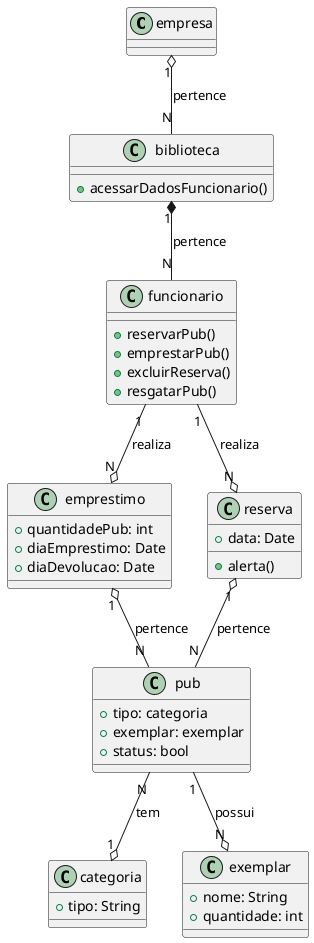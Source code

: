 @startuml biblioteca

class empresa

class biblioteca{
    +acessarDadosFuncionario()
}

class funcionario{
    +reservarPub()
    +emprestarPub()
    +excluirReserva()
    +resgatarPub()
}

class pub{
    +tipo: categoria
    +exemplar: exemplar
    +status: bool

}

class emprestimo{
    +quantidadePub: int
    +diaEmprestimo: Date
    +diaDevolucao: Date
}

class categoria{
    +tipo: String
}

class reserva{
    +data: Date
    +alerta()
}

class exemplar{
    +nome: String
    +quantidade: int
}

empresa "1" o-- "N" biblioteca : pertence
biblioteca "1" *-- "N" funcionario : pertence
funcionario "1" --o "N" emprestimo : realiza 
emprestimo "1" o-- "N" pub : pertence
funcionario "1" --o "N" reserva : realiza
reserva "1" o-- "N" pub : pertence
pub "N" --o "1" categoria : tem
pub "1" --o "N" exemplar : possui

@enduml